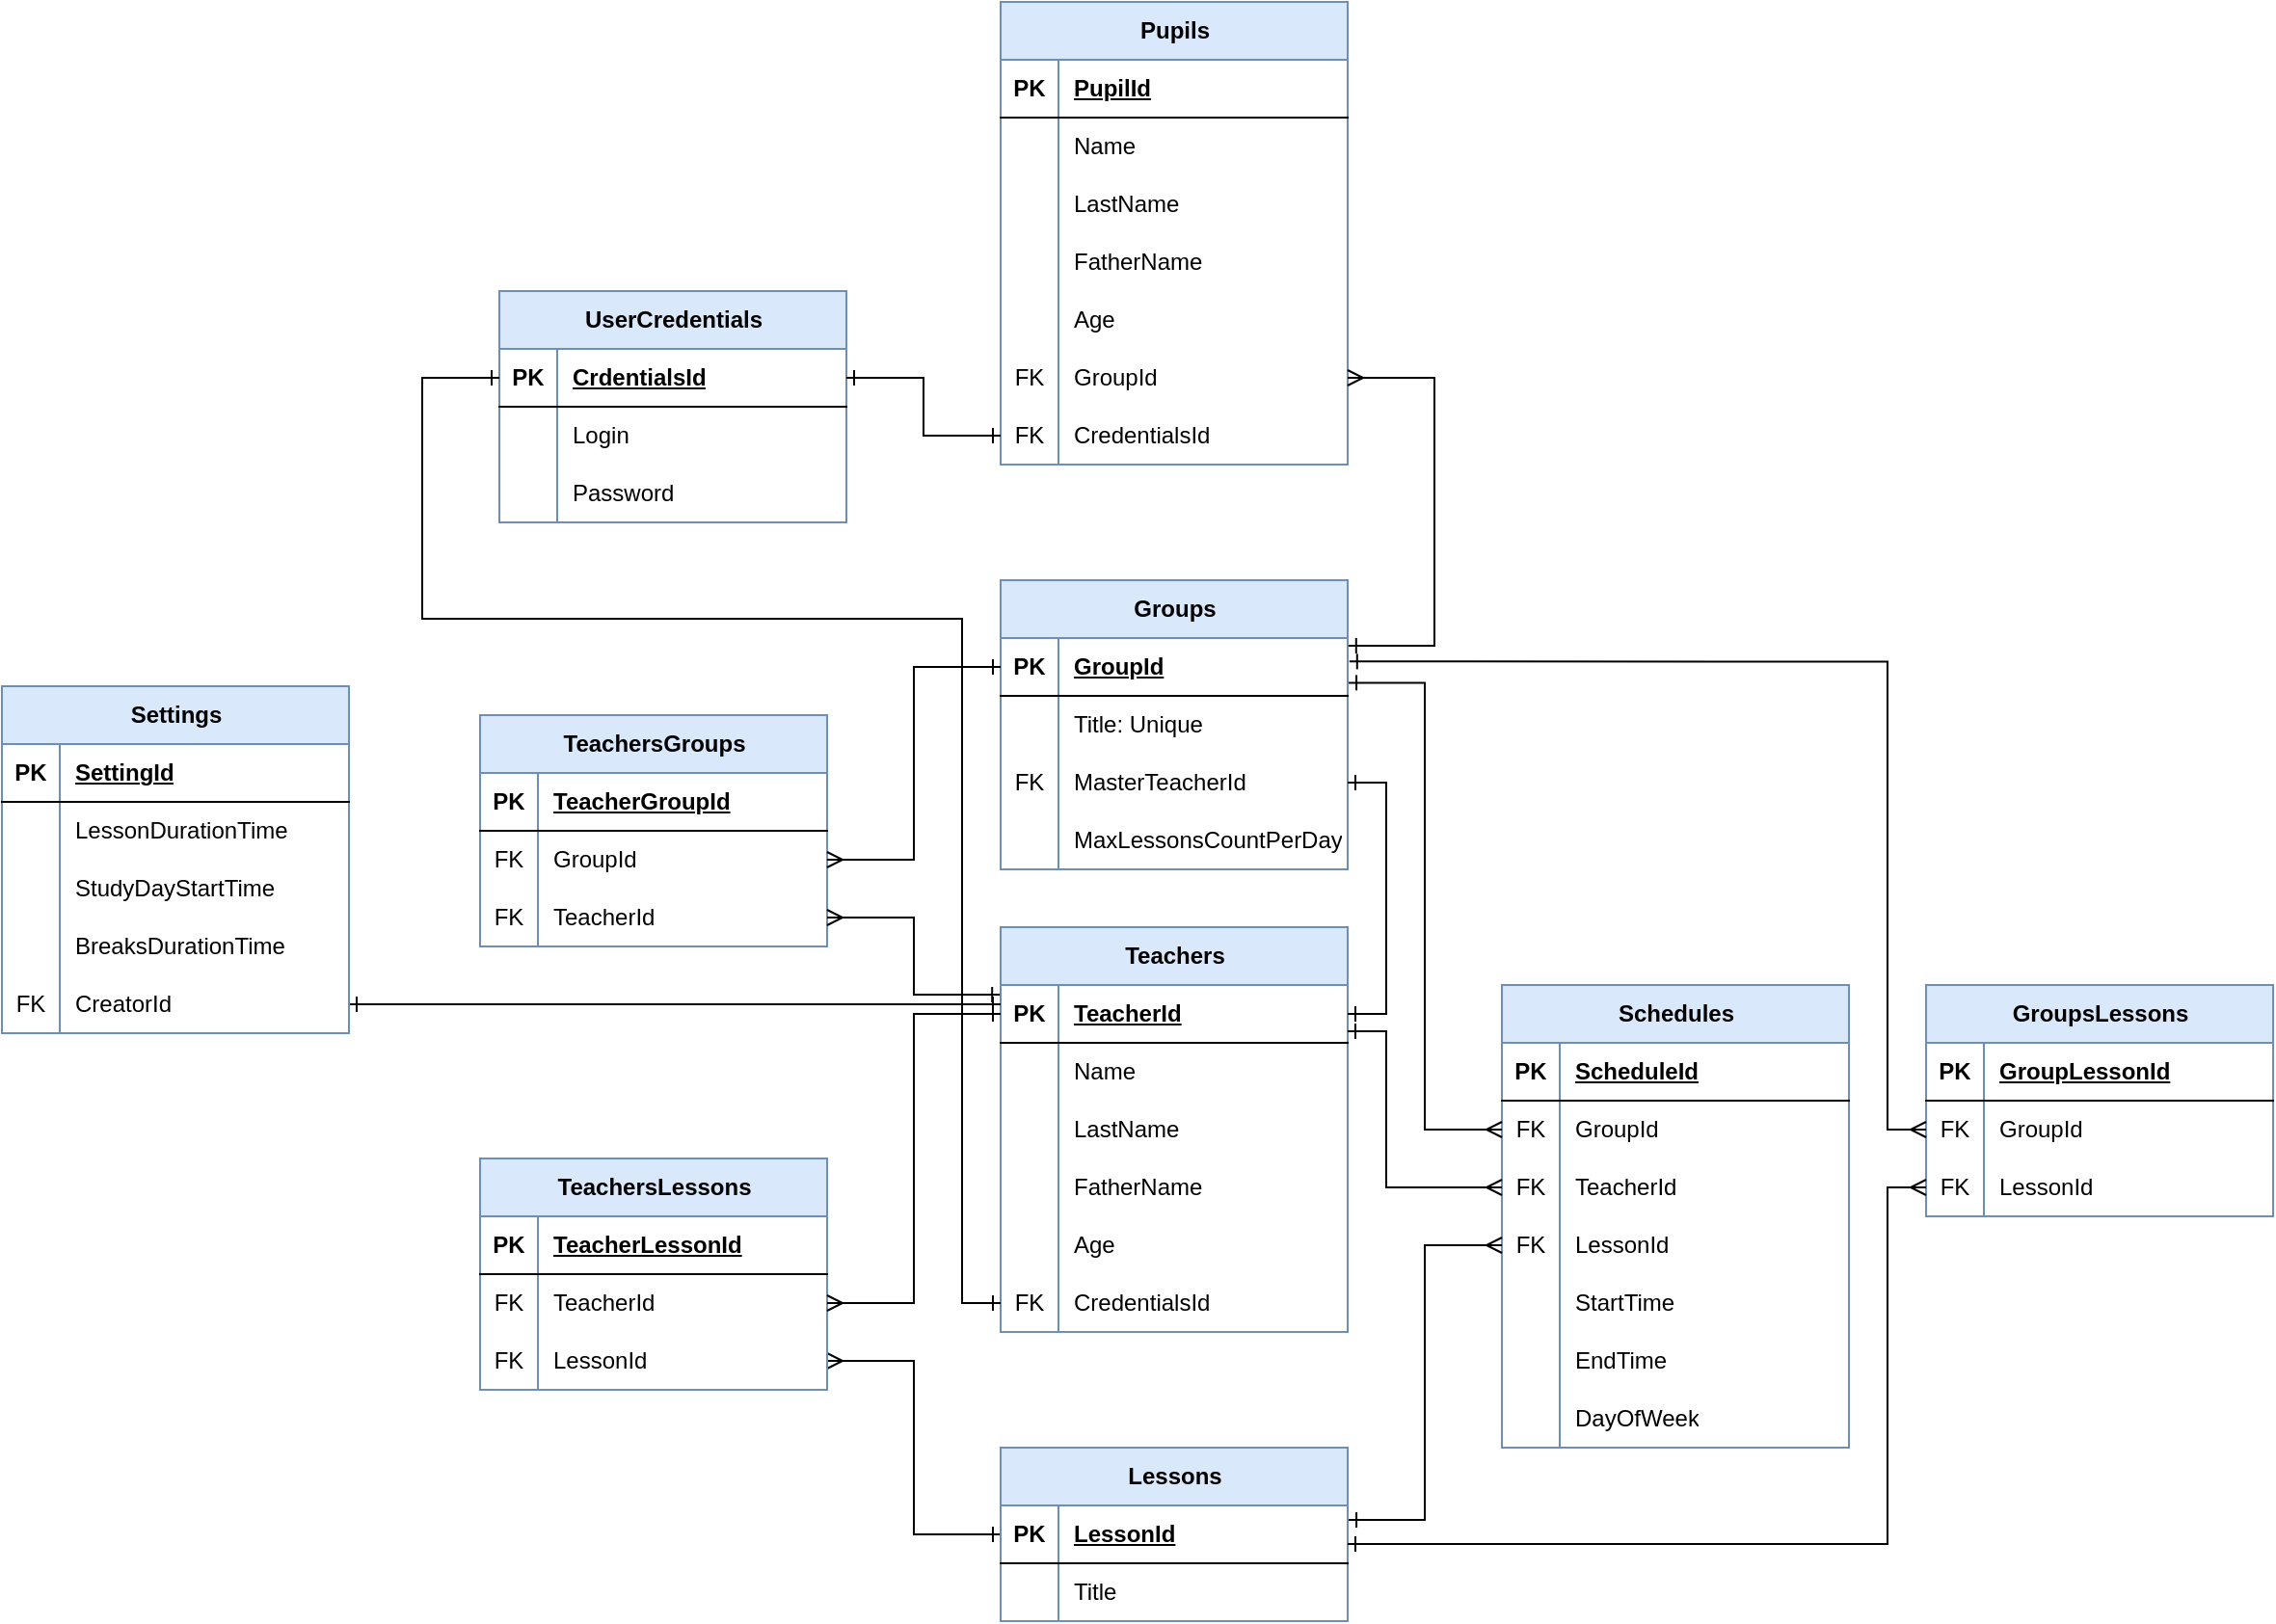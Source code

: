 <mxfile version="21.0.10" type="device"><diagram name="Страница 1" id="xp99lNxwQrqOJjEbSur0"><mxGraphModel dx="1877" dy="1788" grid="1" gridSize="10" guides="1" tooltips="1" connect="1" arrows="1" fold="1" page="1" pageScale="1" pageWidth="827" pageHeight="1169" math="0" shadow="0"><root><mxCell id="0"/><mxCell id="1" parent="0"/><mxCell id="cd_PRRbHBFVUZ8zw7lKQ-2" value="Pupils" style="shape=table;startSize=30;container=1;collapsible=1;childLayout=tableLayout;fixedRows=1;rowLines=0;fontStyle=1;align=center;resizeLast=1;html=1;fillColor=#dae8fc;strokeColor=#6c8ebf;" parent="1" vertex="1"><mxGeometry x="110" y="-340" width="180" height="240" as="geometry"/></mxCell><mxCell id="cd_PRRbHBFVUZ8zw7lKQ-3" value="" style="shape=tableRow;horizontal=0;startSize=0;swimlaneHead=0;swimlaneBody=0;fillColor=none;collapsible=0;dropTarget=0;points=[[0,0.5],[1,0.5]];portConstraint=eastwest;top=0;left=0;right=0;bottom=1;" parent="cd_PRRbHBFVUZ8zw7lKQ-2" vertex="1"><mxGeometry y="30" width="180" height="30" as="geometry"/></mxCell><mxCell id="cd_PRRbHBFVUZ8zw7lKQ-4" value="PK" style="shape=partialRectangle;connectable=0;fillColor=none;top=0;left=0;bottom=0;right=0;fontStyle=1;overflow=hidden;whiteSpace=wrap;html=1;" parent="cd_PRRbHBFVUZ8zw7lKQ-3" vertex="1"><mxGeometry width="30" height="30" as="geometry"><mxRectangle width="30" height="30" as="alternateBounds"/></mxGeometry></mxCell><mxCell id="cd_PRRbHBFVUZ8zw7lKQ-5" value="PupilId" style="shape=partialRectangle;connectable=0;fillColor=none;top=0;left=0;bottom=0;right=0;align=left;spacingLeft=6;fontStyle=5;overflow=hidden;whiteSpace=wrap;html=1;" parent="cd_PRRbHBFVUZ8zw7lKQ-3" vertex="1"><mxGeometry x="30" width="150" height="30" as="geometry"><mxRectangle width="150" height="30" as="alternateBounds"/></mxGeometry></mxCell><mxCell id="cd_PRRbHBFVUZ8zw7lKQ-6" value="" style="shape=tableRow;horizontal=0;startSize=0;swimlaneHead=0;swimlaneBody=0;fillColor=none;collapsible=0;dropTarget=0;points=[[0,0.5],[1,0.5]];portConstraint=eastwest;top=0;left=0;right=0;bottom=0;" parent="cd_PRRbHBFVUZ8zw7lKQ-2" vertex="1"><mxGeometry y="60" width="180" height="30" as="geometry"/></mxCell><mxCell id="cd_PRRbHBFVUZ8zw7lKQ-7" value="" style="shape=partialRectangle;connectable=0;fillColor=none;top=0;left=0;bottom=0;right=0;editable=1;overflow=hidden;whiteSpace=wrap;html=1;" parent="cd_PRRbHBFVUZ8zw7lKQ-6" vertex="1"><mxGeometry width="30" height="30" as="geometry"><mxRectangle width="30" height="30" as="alternateBounds"/></mxGeometry></mxCell><mxCell id="cd_PRRbHBFVUZ8zw7lKQ-8" value="Name" style="shape=partialRectangle;connectable=0;fillColor=none;top=0;left=0;bottom=0;right=0;align=left;spacingLeft=6;overflow=hidden;whiteSpace=wrap;html=1;" parent="cd_PRRbHBFVUZ8zw7lKQ-6" vertex="1"><mxGeometry x="30" width="150" height="30" as="geometry"><mxRectangle width="150" height="30" as="alternateBounds"/></mxGeometry></mxCell><mxCell id="cd_PRRbHBFVUZ8zw7lKQ-9" value="" style="shape=tableRow;horizontal=0;startSize=0;swimlaneHead=0;swimlaneBody=0;fillColor=none;collapsible=0;dropTarget=0;points=[[0,0.5],[1,0.5]];portConstraint=eastwest;top=0;left=0;right=0;bottom=0;" parent="cd_PRRbHBFVUZ8zw7lKQ-2" vertex="1"><mxGeometry y="90" width="180" height="30" as="geometry"/></mxCell><mxCell id="cd_PRRbHBFVUZ8zw7lKQ-10" value="" style="shape=partialRectangle;connectable=0;fillColor=none;top=0;left=0;bottom=0;right=0;editable=1;overflow=hidden;whiteSpace=wrap;html=1;" parent="cd_PRRbHBFVUZ8zw7lKQ-9" vertex="1"><mxGeometry width="30" height="30" as="geometry"><mxRectangle width="30" height="30" as="alternateBounds"/></mxGeometry></mxCell><mxCell id="cd_PRRbHBFVUZ8zw7lKQ-11" value="LastName" style="shape=partialRectangle;connectable=0;fillColor=none;top=0;left=0;bottom=0;right=0;align=left;spacingLeft=6;overflow=hidden;whiteSpace=wrap;html=1;" parent="cd_PRRbHBFVUZ8zw7lKQ-9" vertex="1"><mxGeometry x="30" width="150" height="30" as="geometry"><mxRectangle width="150" height="30" as="alternateBounds"/></mxGeometry></mxCell><mxCell id="cd_PRRbHBFVUZ8zw7lKQ-214" value="" style="shape=tableRow;horizontal=0;startSize=0;swimlaneHead=0;swimlaneBody=0;fillColor=none;collapsible=0;dropTarget=0;points=[[0,0.5],[1,0.5]];portConstraint=eastwest;top=0;left=0;right=0;bottom=0;" parent="cd_PRRbHBFVUZ8zw7lKQ-2" vertex="1"><mxGeometry y="120" width="180" height="30" as="geometry"/></mxCell><mxCell id="cd_PRRbHBFVUZ8zw7lKQ-215" value="" style="shape=partialRectangle;connectable=0;fillColor=none;top=0;left=0;bottom=0;right=0;editable=1;overflow=hidden;whiteSpace=wrap;html=1;" parent="cd_PRRbHBFVUZ8zw7lKQ-214" vertex="1"><mxGeometry width="30" height="30" as="geometry"><mxRectangle width="30" height="30" as="alternateBounds"/></mxGeometry></mxCell><mxCell id="cd_PRRbHBFVUZ8zw7lKQ-216" value="FatherName" style="shape=partialRectangle;connectable=0;fillColor=none;top=0;left=0;bottom=0;right=0;align=left;spacingLeft=6;overflow=hidden;whiteSpace=wrap;html=1;" parent="cd_PRRbHBFVUZ8zw7lKQ-214" vertex="1"><mxGeometry x="30" width="150" height="30" as="geometry"><mxRectangle width="150" height="30" as="alternateBounds"/></mxGeometry></mxCell><mxCell id="cd_PRRbHBFVUZ8zw7lKQ-12" value="" style="shape=tableRow;horizontal=0;startSize=0;swimlaneHead=0;swimlaneBody=0;fillColor=none;collapsible=0;dropTarget=0;points=[[0,0.5],[1,0.5]];portConstraint=eastwest;top=0;left=0;right=0;bottom=0;" parent="cd_PRRbHBFVUZ8zw7lKQ-2" vertex="1"><mxGeometry y="150" width="180" height="30" as="geometry"/></mxCell><mxCell id="cd_PRRbHBFVUZ8zw7lKQ-13" value="" style="shape=partialRectangle;connectable=0;fillColor=none;top=0;left=0;bottom=0;right=0;editable=1;overflow=hidden;whiteSpace=wrap;html=1;" parent="cd_PRRbHBFVUZ8zw7lKQ-12" vertex="1"><mxGeometry width="30" height="30" as="geometry"><mxRectangle width="30" height="30" as="alternateBounds"/></mxGeometry></mxCell><mxCell id="cd_PRRbHBFVUZ8zw7lKQ-14" value="Age" style="shape=partialRectangle;connectable=0;fillColor=none;top=0;left=0;bottom=0;right=0;align=left;spacingLeft=6;overflow=hidden;whiteSpace=wrap;html=1;" parent="cd_PRRbHBFVUZ8zw7lKQ-12" vertex="1"><mxGeometry x="30" width="150" height="30" as="geometry"><mxRectangle width="150" height="30" as="alternateBounds"/></mxGeometry></mxCell><mxCell id="cd_PRRbHBFVUZ8zw7lKQ-15" value="" style="shape=tableRow;horizontal=0;startSize=0;swimlaneHead=0;swimlaneBody=0;fillColor=none;collapsible=0;dropTarget=0;points=[[0,0.5],[1,0.5]];portConstraint=eastwest;top=0;left=0;right=0;bottom=0;" parent="cd_PRRbHBFVUZ8zw7lKQ-2" vertex="1"><mxGeometry y="180" width="180" height="30" as="geometry"/></mxCell><mxCell id="cd_PRRbHBFVUZ8zw7lKQ-16" value="FK" style="shape=partialRectangle;connectable=0;fillColor=none;top=0;left=0;bottom=0;right=0;editable=1;overflow=hidden;whiteSpace=wrap;html=1;" parent="cd_PRRbHBFVUZ8zw7lKQ-15" vertex="1"><mxGeometry width="30" height="30" as="geometry"><mxRectangle width="30" height="30" as="alternateBounds"/></mxGeometry></mxCell><mxCell id="cd_PRRbHBFVUZ8zw7lKQ-17" value="GroupId" style="shape=partialRectangle;connectable=0;fillColor=none;top=0;left=0;bottom=0;right=0;align=left;spacingLeft=6;overflow=hidden;whiteSpace=wrap;html=1;" parent="cd_PRRbHBFVUZ8zw7lKQ-15" vertex="1"><mxGeometry x="30" width="150" height="30" as="geometry"><mxRectangle width="150" height="30" as="alternateBounds"/></mxGeometry></mxCell><mxCell id="cd_PRRbHBFVUZ8zw7lKQ-21" value="" style="shape=tableRow;horizontal=0;startSize=0;swimlaneHead=0;swimlaneBody=0;fillColor=none;collapsible=0;dropTarget=0;points=[[0,0.5],[1,0.5]];portConstraint=eastwest;top=0;left=0;right=0;bottom=0;" parent="cd_PRRbHBFVUZ8zw7lKQ-2" vertex="1"><mxGeometry y="210" width="180" height="30" as="geometry"/></mxCell><mxCell id="cd_PRRbHBFVUZ8zw7lKQ-22" value="FK" style="shape=partialRectangle;connectable=0;fillColor=none;top=0;left=0;bottom=0;right=0;editable=1;overflow=hidden;whiteSpace=wrap;html=1;" parent="cd_PRRbHBFVUZ8zw7lKQ-21" vertex="1"><mxGeometry width="30" height="30" as="geometry"><mxRectangle width="30" height="30" as="alternateBounds"/></mxGeometry></mxCell><mxCell id="cd_PRRbHBFVUZ8zw7lKQ-23" value="CredentialsId" style="shape=partialRectangle;connectable=0;fillColor=none;top=0;left=0;bottom=0;right=0;align=left;spacingLeft=6;overflow=hidden;whiteSpace=wrap;html=1;" parent="cd_PRRbHBFVUZ8zw7lKQ-21" vertex="1"><mxGeometry x="30" width="150" height="30" as="geometry"><mxRectangle width="150" height="30" as="alternateBounds"/></mxGeometry></mxCell><mxCell id="cd_PRRbHBFVUZ8zw7lKQ-27" value="Teachers" style="shape=table;startSize=30;container=1;collapsible=1;childLayout=tableLayout;fixedRows=1;rowLines=0;fontStyle=1;align=center;resizeLast=1;html=1;fillColor=#dae8fc;strokeColor=#6c8ebf;" parent="1" vertex="1"><mxGeometry x="110" y="140" width="180" height="210" as="geometry"/></mxCell><mxCell id="cd_PRRbHBFVUZ8zw7lKQ-28" value="" style="shape=tableRow;horizontal=0;startSize=0;swimlaneHead=0;swimlaneBody=0;fillColor=none;collapsible=0;dropTarget=0;points=[[0,0.5],[1,0.5]];portConstraint=eastwest;top=0;left=0;right=0;bottom=1;" parent="cd_PRRbHBFVUZ8zw7lKQ-27" vertex="1"><mxGeometry y="30" width="180" height="30" as="geometry"/></mxCell><mxCell id="cd_PRRbHBFVUZ8zw7lKQ-29" value="PK" style="shape=partialRectangle;connectable=0;fillColor=none;top=0;left=0;bottom=0;right=0;fontStyle=1;overflow=hidden;whiteSpace=wrap;html=1;" parent="cd_PRRbHBFVUZ8zw7lKQ-28" vertex="1"><mxGeometry width="30" height="30" as="geometry"><mxRectangle width="30" height="30" as="alternateBounds"/></mxGeometry></mxCell><mxCell id="cd_PRRbHBFVUZ8zw7lKQ-30" value="TeacherId" style="shape=partialRectangle;connectable=0;fillColor=none;top=0;left=0;bottom=0;right=0;align=left;spacingLeft=6;fontStyle=5;overflow=hidden;whiteSpace=wrap;html=1;" parent="cd_PRRbHBFVUZ8zw7lKQ-28" vertex="1"><mxGeometry x="30" width="150" height="30" as="geometry"><mxRectangle width="150" height="30" as="alternateBounds"/></mxGeometry></mxCell><mxCell id="cd_PRRbHBFVUZ8zw7lKQ-31" value="" style="shape=tableRow;horizontal=0;startSize=0;swimlaneHead=0;swimlaneBody=0;fillColor=none;collapsible=0;dropTarget=0;points=[[0,0.5],[1,0.5]];portConstraint=eastwest;top=0;left=0;right=0;bottom=0;" parent="cd_PRRbHBFVUZ8zw7lKQ-27" vertex="1"><mxGeometry y="60" width="180" height="30" as="geometry"/></mxCell><mxCell id="cd_PRRbHBFVUZ8zw7lKQ-32" value="" style="shape=partialRectangle;connectable=0;fillColor=none;top=0;left=0;bottom=0;right=0;editable=1;overflow=hidden;whiteSpace=wrap;html=1;" parent="cd_PRRbHBFVUZ8zw7lKQ-31" vertex="1"><mxGeometry width="30" height="30" as="geometry"><mxRectangle width="30" height="30" as="alternateBounds"/></mxGeometry></mxCell><mxCell id="cd_PRRbHBFVUZ8zw7lKQ-33" value="Name" style="shape=partialRectangle;connectable=0;fillColor=none;top=0;left=0;bottom=0;right=0;align=left;spacingLeft=6;overflow=hidden;whiteSpace=wrap;html=1;" parent="cd_PRRbHBFVUZ8zw7lKQ-31" vertex="1"><mxGeometry x="30" width="150" height="30" as="geometry"><mxRectangle width="150" height="30" as="alternateBounds"/></mxGeometry></mxCell><mxCell id="cd_PRRbHBFVUZ8zw7lKQ-34" value="" style="shape=tableRow;horizontal=0;startSize=0;swimlaneHead=0;swimlaneBody=0;fillColor=none;collapsible=0;dropTarget=0;points=[[0,0.5],[1,0.5]];portConstraint=eastwest;top=0;left=0;right=0;bottom=0;" parent="cd_PRRbHBFVUZ8zw7lKQ-27" vertex="1"><mxGeometry y="90" width="180" height="30" as="geometry"/></mxCell><mxCell id="cd_PRRbHBFVUZ8zw7lKQ-35" value="" style="shape=partialRectangle;connectable=0;fillColor=none;top=0;left=0;bottom=0;right=0;editable=1;overflow=hidden;whiteSpace=wrap;html=1;" parent="cd_PRRbHBFVUZ8zw7lKQ-34" vertex="1"><mxGeometry width="30" height="30" as="geometry"><mxRectangle width="30" height="30" as="alternateBounds"/></mxGeometry></mxCell><mxCell id="cd_PRRbHBFVUZ8zw7lKQ-36" value="LastName" style="shape=partialRectangle;connectable=0;fillColor=none;top=0;left=0;bottom=0;right=0;align=left;spacingLeft=6;overflow=hidden;whiteSpace=wrap;html=1;" parent="cd_PRRbHBFVUZ8zw7lKQ-34" vertex="1"><mxGeometry x="30" width="150" height="30" as="geometry"><mxRectangle width="150" height="30" as="alternateBounds"/></mxGeometry></mxCell><mxCell id="cd_PRRbHBFVUZ8zw7lKQ-52" value="" style="shape=tableRow;horizontal=0;startSize=0;swimlaneHead=0;swimlaneBody=0;fillColor=none;collapsible=0;dropTarget=0;points=[[0,0.5],[1,0.5]];portConstraint=eastwest;top=0;left=0;right=0;bottom=0;" parent="cd_PRRbHBFVUZ8zw7lKQ-27" vertex="1"><mxGeometry y="120" width="180" height="30" as="geometry"/></mxCell><mxCell id="cd_PRRbHBFVUZ8zw7lKQ-53" value="" style="shape=partialRectangle;connectable=0;fillColor=none;top=0;left=0;bottom=0;right=0;editable=1;overflow=hidden;whiteSpace=wrap;html=1;" parent="cd_PRRbHBFVUZ8zw7lKQ-52" vertex="1"><mxGeometry width="30" height="30" as="geometry"><mxRectangle width="30" height="30" as="alternateBounds"/></mxGeometry></mxCell><mxCell id="cd_PRRbHBFVUZ8zw7lKQ-54" value="FatherName" style="shape=partialRectangle;connectable=0;fillColor=none;top=0;left=0;bottom=0;right=0;align=left;spacingLeft=6;overflow=hidden;whiteSpace=wrap;html=1;" parent="cd_PRRbHBFVUZ8zw7lKQ-52" vertex="1"><mxGeometry x="30" width="150" height="30" as="geometry"><mxRectangle width="150" height="30" as="alternateBounds"/></mxGeometry></mxCell><mxCell id="cd_PRRbHBFVUZ8zw7lKQ-37" value="" style="shape=tableRow;horizontal=0;startSize=0;swimlaneHead=0;swimlaneBody=0;fillColor=none;collapsible=0;dropTarget=0;points=[[0,0.5],[1,0.5]];portConstraint=eastwest;top=0;left=0;right=0;bottom=0;" parent="cd_PRRbHBFVUZ8zw7lKQ-27" vertex="1"><mxGeometry y="150" width="180" height="30" as="geometry"/></mxCell><mxCell id="cd_PRRbHBFVUZ8zw7lKQ-38" value="" style="shape=partialRectangle;connectable=0;fillColor=none;top=0;left=0;bottom=0;right=0;editable=1;overflow=hidden;whiteSpace=wrap;html=1;" parent="cd_PRRbHBFVUZ8zw7lKQ-37" vertex="1"><mxGeometry width="30" height="30" as="geometry"><mxRectangle width="30" height="30" as="alternateBounds"/></mxGeometry></mxCell><mxCell id="cd_PRRbHBFVUZ8zw7lKQ-39" value="Age" style="shape=partialRectangle;connectable=0;fillColor=none;top=0;left=0;bottom=0;right=0;align=left;spacingLeft=6;overflow=hidden;whiteSpace=wrap;html=1;" parent="cd_PRRbHBFVUZ8zw7lKQ-37" vertex="1"><mxGeometry x="30" width="150" height="30" as="geometry"><mxRectangle width="150" height="30" as="alternateBounds"/></mxGeometry></mxCell><mxCell id="cd_PRRbHBFVUZ8zw7lKQ-46" value="" style="shape=tableRow;horizontal=0;startSize=0;swimlaneHead=0;swimlaneBody=0;fillColor=none;collapsible=0;dropTarget=0;points=[[0,0.5],[1,0.5]];portConstraint=eastwest;top=0;left=0;right=0;bottom=0;" parent="cd_PRRbHBFVUZ8zw7lKQ-27" vertex="1"><mxGeometry y="180" width="180" height="30" as="geometry"/></mxCell><mxCell id="cd_PRRbHBFVUZ8zw7lKQ-47" value="FK" style="shape=partialRectangle;connectable=0;fillColor=none;top=0;left=0;bottom=0;right=0;editable=1;overflow=hidden;whiteSpace=wrap;html=1;" parent="cd_PRRbHBFVUZ8zw7lKQ-46" vertex="1"><mxGeometry width="30" height="30" as="geometry"><mxRectangle width="30" height="30" as="alternateBounds"/></mxGeometry></mxCell><mxCell id="cd_PRRbHBFVUZ8zw7lKQ-48" value="CredentialsId" style="shape=partialRectangle;connectable=0;fillColor=none;top=0;left=0;bottom=0;right=0;align=left;spacingLeft=6;overflow=hidden;whiteSpace=wrap;html=1;" parent="cd_PRRbHBFVUZ8zw7lKQ-46" vertex="1"><mxGeometry x="30" width="150" height="30" as="geometry"><mxRectangle width="150" height="30" as="alternateBounds"/></mxGeometry></mxCell><mxCell id="cd_PRRbHBFVUZ8zw7lKQ-55" value="Groups" style="shape=table;startSize=30;container=1;collapsible=1;childLayout=tableLayout;fixedRows=1;rowLines=0;fontStyle=1;align=center;resizeLast=1;html=1;fillColor=#dae8fc;strokeColor=#6c8ebf;" parent="1" vertex="1"><mxGeometry x="110" y="-40" width="180" height="150" as="geometry"/></mxCell><mxCell id="cd_PRRbHBFVUZ8zw7lKQ-56" value="" style="shape=tableRow;horizontal=0;startSize=0;swimlaneHead=0;swimlaneBody=0;fillColor=none;collapsible=0;dropTarget=0;points=[[0,0.5],[1,0.5]];portConstraint=eastwest;top=0;left=0;right=0;bottom=1;" parent="cd_PRRbHBFVUZ8zw7lKQ-55" vertex="1"><mxGeometry y="30" width="180" height="30" as="geometry"/></mxCell><mxCell id="cd_PRRbHBFVUZ8zw7lKQ-57" value="PK" style="shape=partialRectangle;connectable=0;fillColor=none;top=0;left=0;bottom=0;right=0;fontStyle=1;overflow=hidden;whiteSpace=wrap;html=1;" parent="cd_PRRbHBFVUZ8zw7lKQ-56" vertex="1"><mxGeometry width="30" height="30" as="geometry"><mxRectangle width="30" height="30" as="alternateBounds"/></mxGeometry></mxCell><mxCell id="cd_PRRbHBFVUZ8zw7lKQ-58" value="GroupId" style="shape=partialRectangle;connectable=0;fillColor=none;top=0;left=0;bottom=0;right=0;align=left;spacingLeft=6;fontStyle=5;overflow=hidden;whiteSpace=wrap;html=1;" parent="cd_PRRbHBFVUZ8zw7lKQ-56" vertex="1"><mxGeometry x="30" width="150" height="30" as="geometry"><mxRectangle width="150" height="30" as="alternateBounds"/></mxGeometry></mxCell><mxCell id="cd_PRRbHBFVUZ8zw7lKQ-59" value="" style="shape=tableRow;horizontal=0;startSize=0;swimlaneHead=0;swimlaneBody=0;fillColor=none;collapsible=0;dropTarget=0;points=[[0,0.5],[1,0.5]];portConstraint=eastwest;top=0;left=0;right=0;bottom=0;" parent="cd_PRRbHBFVUZ8zw7lKQ-55" vertex="1"><mxGeometry y="60" width="180" height="30" as="geometry"/></mxCell><mxCell id="cd_PRRbHBFVUZ8zw7lKQ-60" value="" style="shape=partialRectangle;connectable=0;fillColor=none;top=0;left=0;bottom=0;right=0;editable=1;overflow=hidden;whiteSpace=wrap;html=1;" parent="cd_PRRbHBFVUZ8zw7lKQ-59" vertex="1"><mxGeometry width="30" height="30" as="geometry"><mxRectangle width="30" height="30" as="alternateBounds"/></mxGeometry></mxCell><mxCell id="cd_PRRbHBFVUZ8zw7lKQ-61" value="Title: Unique" style="shape=partialRectangle;connectable=0;fillColor=none;top=0;left=0;bottom=0;right=0;align=left;spacingLeft=6;overflow=hidden;whiteSpace=wrap;html=1;" parent="cd_PRRbHBFVUZ8zw7lKQ-59" vertex="1"><mxGeometry x="30" width="150" height="30" as="geometry"><mxRectangle width="150" height="30" as="alternateBounds"/></mxGeometry></mxCell><mxCell id="cd_PRRbHBFVUZ8zw7lKQ-71" value="" style="shape=tableRow;horizontal=0;startSize=0;swimlaneHead=0;swimlaneBody=0;fillColor=none;collapsible=0;dropTarget=0;points=[[0,0.5],[1,0.5]];portConstraint=eastwest;top=0;left=0;right=0;bottom=0;" parent="cd_PRRbHBFVUZ8zw7lKQ-55" vertex="1"><mxGeometry y="90" width="180" height="30" as="geometry"/></mxCell><mxCell id="cd_PRRbHBFVUZ8zw7lKQ-72" value="FK" style="shape=partialRectangle;connectable=0;fillColor=none;top=0;left=0;bottom=0;right=0;editable=1;overflow=hidden;whiteSpace=wrap;html=1;" parent="cd_PRRbHBFVUZ8zw7lKQ-71" vertex="1"><mxGeometry width="30" height="30" as="geometry"><mxRectangle width="30" height="30" as="alternateBounds"/></mxGeometry></mxCell><mxCell id="cd_PRRbHBFVUZ8zw7lKQ-73" value="MasterTeacherId" style="shape=partialRectangle;connectable=0;fillColor=none;top=0;left=0;bottom=0;right=0;align=left;spacingLeft=6;overflow=hidden;whiteSpace=wrap;html=1;" parent="cd_PRRbHBFVUZ8zw7lKQ-71" vertex="1"><mxGeometry x="30" width="150" height="30" as="geometry"><mxRectangle width="150" height="30" as="alternateBounds"/></mxGeometry></mxCell><mxCell id="cd_PRRbHBFVUZ8zw7lKQ-211" value="" style="shape=tableRow;horizontal=0;startSize=0;swimlaneHead=0;swimlaneBody=0;fillColor=none;collapsible=0;dropTarget=0;points=[[0,0.5],[1,0.5]];portConstraint=eastwest;top=0;left=0;right=0;bottom=0;" parent="cd_PRRbHBFVUZ8zw7lKQ-55" vertex="1"><mxGeometry y="120" width="180" height="30" as="geometry"/></mxCell><mxCell id="cd_PRRbHBFVUZ8zw7lKQ-212" value="" style="shape=partialRectangle;connectable=0;fillColor=none;top=0;left=0;bottom=0;right=0;editable=1;overflow=hidden;whiteSpace=wrap;html=1;" parent="cd_PRRbHBFVUZ8zw7lKQ-211" vertex="1"><mxGeometry width="30" height="30" as="geometry"><mxRectangle width="30" height="30" as="alternateBounds"/></mxGeometry></mxCell><mxCell id="cd_PRRbHBFVUZ8zw7lKQ-213" value="MaxLessonsCountPerDay" style="shape=partialRectangle;connectable=0;fillColor=none;top=0;left=0;bottom=0;right=0;align=left;spacingLeft=6;overflow=hidden;whiteSpace=wrap;html=1;" parent="cd_PRRbHBFVUZ8zw7lKQ-211" vertex="1"><mxGeometry x="30" width="150" height="30" as="geometry"><mxRectangle width="150" height="30" as="alternateBounds"/></mxGeometry></mxCell><mxCell id="cd_PRRbHBFVUZ8zw7lKQ-99" style="edgeStyle=orthogonalEdgeStyle;rounded=0;orthogonalLoop=1;jettySize=auto;html=1;entryX=1;entryY=0.5;entryDx=0;entryDy=0;exitX=0;exitY=0.5;exitDx=0;exitDy=0;endArrow=ERmany;endFill=0;startArrow=ERone;startFill=0;" parent="1" source="cd_PRRbHBFVUZ8zw7lKQ-79" target="cd_PRRbHBFVUZ8zw7lKQ-95" edge="1"><mxGeometry relative="1" as="geometry"/></mxCell><mxCell id="cd_PRRbHBFVUZ8zw7lKQ-78" value="Lessons" style="shape=table;startSize=30;container=1;collapsible=1;childLayout=tableLayout;fixedRows=1;rowLines=0;fontStyle=1;align=center;resizeLast=1;html=1;fillColor=#dae8fc;strokeColor=#6c8ebf;" parent="1" vertex="1"><mxGeometry x="110" y="410" width="180" height="90" as="geometry"/></mxCell><mxCell id="cd_PRRbHBFVUZ8zw7lKQ-79" value="" style="shape=tableRow;horizontal=0;startSize=0;swimlaneHead=0;swimlaneBody=0;fillColor=none;collapsible=0;dropTarget=0;points=[[0,0.5],[1,0.5]];portConstraint=eastwest;top=0;left=0;right=0;bottom=1;" parent="cd_PRRbHBFVUZ8zw7lKQ-78" vertex="1"><mxGeometry y="30" width="180" height="30" as="geometry"/></mxCell><mxCell id="cd_PRRbHBFVUZ8zw7lKQ-80" value="PK" style="shape=partialRectangle;connectable=0;fillColor=none;top=0;left=0;bottom=0;right=0;fontStyle=1;overflow=hidden;whiteSpace=wrap;html=1;" parent="cd_PRRbHBFVUZ8zw7lKQ-79" vertex="1"><mxGeometry width="30" height="30" as="geometry"><mxRectangle width="30" height="30" as="alternateBounds"/></mxGeometry></mxCell><mxCell id="cd_PRRbHBFVUZ8zw7lKQ-81" value="LessonId" style="shape=partialRectangle;connectable=0;fillColor=none;top=0;left=0;bottom=0;right=0;align=left;spacingLeft=6;fontStyle=5;overflow=hidden;whiteSpace=wrap;html=1;" parent="cd_PRRbHBFVUZ8zw7lKQ-79" vertex="1"><mxGeometry x="30" width="150" height="30" as="geometry"><mxRectangle width="150" height="30" as="alternateBounds"/></mxGeometry></mxCell><mxCell id="cd_PRRbHBFVUZ8zw7lKQ-82" value="" style="shape=tableRow;horizontal=0;startSize=0;swimlaneHead=0;swimlaneBody=0;fillColor=none;collapsible=0;dropTarget=0;points=[[0,0.5],[1,0.5]];portConstraint=eastwest;top=0;left=0;right=0;bottom=0;" parent="cd_PRRbHBFVUZ8zw7lKQ-78" vertex="1"><mxGeometry y="60" width="180" height="30" as="geometry"/></mxCell><mxCell id="cd_PRRbHBFVUZ8zw7lKQ-83" value="" style="shape=partialRectangle;connectable=0;fillColor=none;top=0;left=0;bottom=0;right=0;editable=1;overflow=hidden;whiteSpace=wrap;html=1;" parent="cd_PRRbHBFVUZ8zw7lKQ-82" vertex="1"><mxGeometry width="30" height="30" as="geometry"><mxRectangle width="30" height="30" as="alternateBounds"/></mxGeometry></mxCell><mxCell id="cd_PRRbHBFVUZ8zw7lKQ-84" value="Title" style="shape=partialRectangle;connectable=0;fillColor=none;top=0;left=0;bottom=0;right=0;align=left;spacingLeft=6;overflow=hidden;whiteSpace=wrap;html=1;" parent="cd_PRRbHBFVUZ8zw7lKQ-82" vertex="1"><mxGeometry x="30" width="150" height="30" as="geometry"><mxRectangle width="150" height="30" as="alternateBounds"/></mxGeometry></mxCell><mxCell id="cd_PRRbHBFVUZ8zw7lKQ-88" value="TeachersLessons" style="shape=table;startSize=30;container=1;collapsible=1;childLayout=tableLayout;fixedRows=1;rowLines=0;fontStyle=1;align=center;resizeLast=1;html=1;fillColor=#dae8fc;strokeColor=#6c8ebf;" parent="1" vertex="1"><mxGeometry x="-160" y="260" width="180" height="120" as="geometry"/></mxCell><mxCell id="cd_PRRbHBFVUZ8zw7lKQ-89" value="" style="shape=tableRow;horizontal=0;startSize=0;swimlaneHead=0;swimlaneBody=0;fillColor=none;collapsible=0;dropTarget=0;points=[[0,0.5],[1,0.5]];portConstraint=eastwest;top=0;left=0;right=0;bottom=1;" parent="cd_PRRbHBFVUZ8zw7lKQ-88" vertex="1"><mxGeometry y="30" width="180" height="30" as="geometry"/></mxCell><mxCell id="cd_PRRbHBFVUZ8zw7lKQ-90" value="PK" style="shape=partialRectangle;connectable=0;fillColor=none;top=0;left=0;bottom=0;right=0;fontStyle=1;overflow=hidden;whiteSpace=wrap;html=1;" parent="cd_PRRbHBFVUZ8zw7lKQ-89" vertex="1"><mxGeometry width="30" height="30" as="geometry"><mxRectangle width="30" height="30" as="alternateBounds"/></mxGeometry></mxCell><mxCell id="cd_PRRbHBFVUZ8zw7lKQ-91" value="TeacherLessonId" style="shape=partialRectangle;connectable=0;fillColor=none;top=0;left=0;bottom=0;right=0;align=left;spacingLeft=6;fontStyle=5;overflow=hidden;whiteSpace=wrap;html=1;" parent="cd_PRRbHBFVUZ8zw7lKQ-89" vertex="1"><mxGeometry x="30" width="150" height="30" as="geometry"><mxRectangle width="150" height="30" as="alternateBounds"/></mxGeometry></mxCell><mxCell id="cd_PRRbHBFVUZ8zw7lKQ-92" value="" style="shape=tableRow;horizontal=0;startSize=0;swimlaneHead=0;swimlaneBody=0;fillColor=none;collapsible=0;dropTarget=0;points=[[0,0.5],[1,0.5]];portConstraint=eastwest;top=0;left=0;right=0;bottom=0;" parent="cd_PRRbHBFVUZ8zw7lKQ-88" vertex="1"><mxGeometry y="60" width="180" height="30" as="geometry"/></mxCell><mxCell id="cd_PRRbHBFVUZ8zw7lKQ-93" value="FK" style="shape=partialRectangle;connectable=0;fillColor=none;top=0;left=0;bottom=0;right=0;editable=1;overflow=hidden;whiteSpace=wrap;html=1;" parent="cd_PRRbHBFVUZ8zw7lKQ-92" vertex="1"><mxGeometry width="30" height="30" as="geometry"><mxRectangle width="30" height="30" as="alternateBounds"/></mxGeometry></mxCell><mxCell id="cd_PRRbHBFVUZ8zw7lKQ-94" value="TeacherId" style="shape=partialRectangle;connectable=0;fillColor=none;top=0;left=0;bottom=0;right=0;align=left;spacingLeft=6;overflow=hidden;whiteSpace=wrap;html=1;" parent="cd_PRRbHBFVUZ8zw7lKQ-92" vertex="1"><mxGeometry x="30" width="150" height="30" as="geometry"><mxRectangle width="150" height="30" as="alternateBounds"/></mxGeometry></mxCell><mxCell id="cd_PRRbHBFVUZ8zw7lKQ-95" value="" style="shape=tableRow;horizontal=0;startSize=0;swimlaneHead=0;swimlaneBody=0;fillColor=none;collapsible=0;dropTarget=0;points=[[0,0.5],[1,0.5]];portConstraint=eastwest;top=0;left=0;right=0;bottom=0;" parent="cd_PRRbHBFVUZ8zw7lKQ-88" vertex="1"><mxGeometry y="90" width="180" height="30" as="geometry"/></mxCell><mxCell id="cd_PRRbHBFVUZ8zw7lKQ-96" value="FK" style="shape=partialRectangle;connectable=0;fillColor=none;top=0;left=0;bottom=0;right=0;editable=1;overflow=hidden;whiteSpace=wrap;html=1;" parent="cd_PRRbHBFVUZ8zw7lKQ-95" vertex="1"><mxGeometry width="30" height="30" as="geometry"><mxRectangle width="30" height="30" as="alternateBounds"/></mxGeometry></mxCell><mxCell id="cd_PRRbHBFVUZ8zw7lKQ-97" value="LessonId" style="shape=partialRectangle;connectable=0;fillColor=none;top=0;left=0;bottom=0;right=0;align=left;spacingLeft=6;overflow=hidden;whiteSpace=wrap;html=1;" parent="cd_PRRbHBFVUZ8zw7lKQ-95" vertex="1"><mxGeometry x="30" width="150" height="30" as="geometry"><mxRectangle width="150" height="30" as="alternateBounds"/></mxGeometry></mxCell><mxCell id="cd_PRRbHBFVUZ8zw7lKQ-98" style="edgeStyle=orthogonalEdgeStyle;rounded=0;orthogonalLoop=1;jettySize=auto;html=1;entryX=1;entryY=0.5;entryDx=0;entryDy=0;endArrow=ERmany;endFill=0;startArrow=ERone;startFill=0;exitX=0;exitY=0.5;exitDx=0;exitDy=0;" parent="1" source="cd_PRRbHBFVUZ8zw7lKQ-28" target="cd_PRRbHBFVUZ8zw7lKQ-92" edge="1"><mxGeometry relative="1" as="geometry"><mxPoint x="100" y="200" as="sourcePoint"/></mxGeometry></mxCell><mxCell id="cd_PRRbHBFVUZ8zw7lKQ-100" style="edgeStyle=orthogonalEdgeStyle;rounded=0;orthogonalLoop=1;jettySize=auto;html=1;entryX=1;entryY=0.5;entryDx=0;entryDy=0;endArrow=ERone;endFill=0;startArrow=ERone;startFill=0;exitX=1;exitY=0.5;exitDx=0;exitDy=0;" parent="1" source="cd_PRRbHBFVUZ8zw7lKQ-71" target="cd_PRRbHBFVUZ8zw7lKQ-28" edge="1"><mxGeometry relative="1" as="geometry"><Array as="points"><mxPoint x="310" y="65"/><mxPoint x="310" y="185"/></Array></mxGeometry></mxCell><mxCell id="cd_PRRbHBFVUZ8zw7lKQ-108" style="edgeStyle=orthogonalEdgeStyle;rounded=0;orthogonalLoop=1;jettySize=auto;html=1;entryX=1.002;entryY=0.12;entryDx=0;entryDy=0;exitX=1;exitY=0.5;exitDx=0;exitDy=0;endArrow=ERone;endFill=0;startArrow=ERmany;startFill=0;entryPerimeter=0;" parent="1" source="cd_PRRbHBFVUZ8zw7lKQ-15" target="cd_PRRbHBFVUZ8zw7lKQ-56" edge="1"><mxGeometry relative="1" as="geometry"><Array as="points"><mxPoint x="335" y="-145"/><mxPoint x="335" y="-6"/><mxPoint x="290" y="-6"/></Array></mxGeometry></mxCell><mxCell id="cd_PRRbHBFVUZ8zw7lKQ-109" value="Schedules" style="shape=table;startSize=30;container=1;collapsible=1;childLayout=tableLayout;fixedRows=1;rowLines=0;fontStyle=1;align=center;resizeLast=1;html=1;fillColor=#dae8fc;strokeColor=#6c8ebf;" parent="1" vertex="1"><mxGeometry x="370" y="170" width="180" height="240" as="geometry"/></mxCell><mxCell id="cd_PRRbHBFVUZ8zw7lKQ-110" value="" style="shape=tableRow;horizontal=0;startSize=0;swimlaneHead=0;swimlaneBody=0;fillColor=none;collapsible=0;dropTarget=0;points=[[0,0.5],[1,0.5]];portConstraint=eastwest;top=0;left=0;right=0;bottom=1;" parent="cd_PRRbHBFVUZ8zw7lKQ-109" vertex="1"><mxGeometry y="30" width="180" height="30" as="geometry"/></mxCell><mxCell id="cd_PRRbHBFVUZ8zw7lKQ-111" value="PK" style="shape=partialRectangle;connectable=0;fillColor=none;top=0;left=0;bottom=0;right=0;fontStyle=1;overflow=hidden;whiteSpace=wrap;html=1;" parent="cd_PRRbHBFVUZ8zw7lKQ-110" vertex="1"><mxGeometry width="30" height="30" as="geometry"><mxRectangle width="30" height="30" as="alternateBounds"/></mxGeometry></mxCell><mxCell id="cd_PRRbHBFVUZ8zw7lKQ-112" value="ScheduleId" style="shape=partialRectangle;connectable=0;fillColor=none;top=0;left=0;bottom=0;right=0;align=left;spacingLeft=6;fontStyle=5;overflow=hidden;whiteSpace=wrap;html=1;" parent="cd_PRRbHBFVUZ8zw7lKQ-110" vertex="1"><mxGeometry x="30" width="150" height="30" as="geometry"><mxRectangle width="150" height="30" as="alternateBounds"/></mxGeometry></mxCell><mxCell id="cd_PRRbHBFVUZ8zw7lKQ-119" value="" style="shape=tableRow;horizontal=0;startSize=0;swimlaneHead=0;swimlaneBody=0;fillColor=none;collapsible=0;dropTarget=0;points=[[0,0.5],[1,0.5]];portConstraint=eastwest;top=0;left=0;right=0;bottom=0;" parent="cd_PRRbHBFVUZ8zw7lKQ-109" vertex="1"><mxGeometry y="60" width="180" height="30" as="geometry"/></mxCell><mxCell id="cd_PRRbHBFVUZ8zw7lKQ-120" value="FK" style="shape=partialRectangle;connectable=0;fillColor=none;top=0;left=0;bottom=0;right=0;editable=1;overflow=hidden;whiteSpace=wrap;html=1;" parent="cd_PRRbHBFVUZ8zw7lKQ-119" vertex="1"><mxGeometry width="30" height="30" as="geometry"><mxRectangle width="30" height="30" as="alternateBounds"/></mxGeometry></mxCell><mxCell id="cd_PRRbHBFVUZ8zw7lKQ-121" value="GroupId" style="shape=partialRectangle;connectable=0;fillColor=none;top=0;left=0;bottom=0;right=0;align=left;spacingLeft=6;overflow=hidden;whiteSpace=wrap;html=1;" parent="cd_PRRbHBFVUZ8zw7lKQ-119" vertex="1"><mxGeometry x="30" width="150" height="30" as="geometry"><mxRectangle width="150" height="30" as="alternateBounds"/></mxGeometry></mxCell><mxCell id="cd_PRRbHBFVUZ8zw7lKQ-116" value="" style="shape=tableRow;horizontal=0;startSize=0;swimlaneHead=0;swimlaneBody=0;fillColor=none;collapsible=0;dropTarget=0;points=[[0,0.5],[1,0.5]];portConstraint=eastwest;top=0;left=0;right=0;bottom=0;" parent="cd_PRRbHBFVUZ8zw7lKQ-109" vertex="1"><mxGeometry y="90" width="180" height="30" as="geometry"/></mxCell><mxCell id="cd_PRRbHBFVUZ8zw7lKQ-117" value="FK" style="shape=partialRectangle;connectable=0;fillColor=none;top=0;left=0;bottom=0;right=0;editable=1;overflow=hidden;whiteSpace=wrap;html=1;" parent="cd_PRRbHBFVUZ8zw7lKQ-116" vertex="1"><mxGeometry width="30" height="30" as="geometry"><mxRectangle width="30" height="30" as="alternateBounds"/></mxGeometry></mxCell><mxCell id="cd_PRRbHBFVUZ8zw7lKQ-118" value="TeacherId" style="shape=partialRectangle;connectable=0;fillColor=none;top=0;left=0;bottom=0;right=0;align=left;spacingLeft=6;overflow=hidden;whiteSpace=wrap;html=1;" parent="cd_PRRbHBFVUZ8zw7lKQ-116" vertex="1"><mxGeometry x="30" width="150" height="30" as="geometry"><mxRectangle width="150" height="30" as="alternateBounds"/></mxGeometry></mxCell><mxCell id="cd_PRRbHBFVUZ8zw7lKQ-113" value="" style="shape=tableRow;horizontal=0;startSize=0;swimlaneHead=0;swimlaneBody=0;fillColor=none;collapsible=0;dropTarget=0;points=[[0,0.5],[1,0.5]];portConstraint=eastwest;top=0;left=0;right=0;bottom=0;" parent="cd_PRRbHBFVUZ8zw7lKQ-109" vertex="1"><mxGeometry y="120" width="180" height="30" as="geometry"/></mxCell><mxCell id="cd_PRRbHBFVUZ8zw7lKQ-114" value="FK" style="shape=partialRectangle;connectable=0;fillColor=none;top=0;left=0;bottom=0;right=0;editable=1;overflow=hidden;whiteSpace=wrap;html=1;" parent="cd_PRRbHBFVUZ8zw7lKQ-113" vertex="1"><mxGeometry width="30" height="30" as="geometry"><mxRectangle width="30" height="30" as="alternateBounds"/></mxGeometry></mxCell><mxCell id="cd_PRRbHBFVUZ8zw7lKQ-115" value="LessonId" style="shape=partialRectangle;connectable=0;fillColor=none;top=0;left=0;bottom=0;right=0;align=left;spacingLeft=6;overflow=hidden;whiteSpace=wrap;html=1;" parent="cd_PRRbHBFVUZ8zw7lKQ-113" vertex="1"><mxGeometry x="30" width="150" height="30" as="geometry"><mxRectangle width="150" height="30" as="alternateBounds"/></mxGeometry></mxCell><mxCell id="cd_PRRbHBFVUZ8zw7lKQ-122" value="" style="shape=tableRow;horizontal=0;startSize=0;swimlaneHead=0;swimlaneBody=0;fillColor=none;collapsible=0;dropTarget=0;points=[[0,0.5],[1,0.5]];portConstraint=eastwest;top=0;left=0;right=0;bottom=0;" parent="cd_PRRbHBFVUZ8zw7lKQ-109" vertex="1"><mxGeometry y="150" width="180" height="30" as="geometry"/></mxCell><mxCell id="cd_PRRbHBFVUZ8zw7lKQ-123" value="" style="shape=partialRectangle;connectable=0;fillColor=none;top=0;left=0;bottom=0;right=0;editable=1;overflow=hidden;whiteSpace=wrap;html=1;" parent="cd_PRRbHBFVUZ8zw7lKQ-122" vertex="1"><mxGeometry width="30" height="30" as="geometry"><mxRectangle width="30" height="30" as="alternateBounds"/></mxGeometry></mxCell><mxCell id="cd_PRRbHBFVUZ8zw7lKQ-124" value="StartTime" style="shape=partialRectangle;connectable=0;fillColor=none;top=0;left=0;bottom=0;right=0;align=left;spacingLeft=6;overflow=hidden;whiteSpace=wrap;html=1;" parent="cd_PRRbHBFVUZ8zw7lKQ-122" vertex="1"><mxGeometry x="30" width="150" height="30" as="geometry"><mxRectangle width="150" height="30" as="alternateBounds"/></mxGeometry></mxCell><mxCell id="cd_PRRbHBFVUZ8zw7lKQ-125" value="" style="shape=tableRow;horizontal=0;startSize=0;swimlaneHead=0;swimlaneBody=0;fillColor=none;collapsible=0;dropTarget=0;points=[[0,0.5],[1,0.5]];portConstraint=eastwest;top=0;left=0;right=0;bottom=0;" parent="cd_PRRbHBFVUZ8zw7lKQ-109" vertex="1"><mxGeometry y="180" width="180" height="30" as="geometry"/></mxCell><mxCell id="cd_PRRbHBFVUZ8zw7lKQ-126" value="" style="shape=partialRectangle;connectable=0;fillColor=none;top=0;left=0;bottom=0;right=0;editable=1;overflow=hidden;whiteSpace=wrap;html=1;" parent="cd_PRRbHBFVUZ8zw7lKQ-125" vertex="1"><mxGeometry width="30" height="30" as="geometry"><mxRectangle width="30" height="30" as="alternateBounds"/></mxGeometry></mxCell><mxCell id="cd_PRRbHBFVUZ8zw7lKQ-127" value="EndTime" style="shape=partialRectangle;connectable=0;fillColor=none;top=0;left=0;bottom=0;right=0;align=left;spacingLeft=6;overflow=hidden;whiteSpace=wrap;html=1;" parent="cd_PRRbHBFVUZ8zw7lKQ-125" vertex="1"><mxGeometry x="30" width="150" height="30" as="geometry"><mxRectangle width="150" height="30" as="alternateBounds"/></mxGeometry></mxCell><mxCell id="cd_PRRbHBFVUZ8zw7lKQ-217" value="" style="shape=tableRow;horizontal=0;startSize=0;swimlaneHead=0;swimlaneBody=0;fillColor=none;collapsible=0;dropTarget=0;points=[[0,0.5],[1,0.5]];portConstraint=eastwest;top=0;left=0;right=0;bottom=0;" parent="cd_PRRbHBFVUZ8zw7lKQ-109" vertex="1"><mxGeometry y="210" width="180" height="30" as="geometry"/></mxCell><mxCell id="cd_PRRbHBFVUZ8zw7lKQ-218" value="" style="shape=partialRectangle;connectable=0;fillColor=none;top=0;left=0;bottom=0;right=0;editable=1;overflow=hidden;whiteSpace=wrap;html=1;" parent="cd_PRRbHBFVUZ8zw7lKQ-217" vertex="1"><mxGeometry width="30" height="30" as="geometry"><mxRectangle width="30" height="30" as="alternateBounds"/></mxGeometry></mxCell><mxCell id="cd_PRRbHBFVUZ8zw7lKQ-219" value="DayOfWeek" style="shape=partialRectangle;connectable=0;fillColor=none;top=0;left=0;bottom=0;right=0;align=left;spacingLeft=6;overflow=hidden;whiteSpace=wrap;html=1;" parent="cd_PRRbHBFVUZ8zw7lKQ-217" vertex="1"><mxGeometry x="30" width="150" height="30" as="geometry"><mxRectangle width="150" height="30" as="alternateBounds"/></mxGeometry></mxCell><mxCell id="cd_PRRbHBFVUZ8zw7lKQ-132" value="TeachersGroups" style="shape=table;startSize=30;container=1;collapsible=1;childLayout=tableLayout;fixedRows=1;rowLines=0;fontStyle=1;align=center;resizeLast=1;html=1;fillColor=#dae8fc;strokeColor=#6c8ebf;" parent="1" vertex="1"><mxGeometry x="-160" y="30" width="180" height="120.0" as="geometry"/></mxCell><mxCell id="cd_PRRbHBFVUZ8zw7lKQ-133" value="" style="shape=tableRow;horizontal=0;startSize=0;swimlaneHead=0;swimlaneBody=0;fillColor=none;collapsible=0;dropTarget=0;points=[[0,0.5],[1,0.5]];portConstraint=eastwest;top=0;left=0;right=0;bottom=1;" parent="cd_PRRbHBFVUZ8zw7lKQ-132" vertex="1"><mxGeometry y="30" width="180" height="30" as="geometry"/></mxCell><mxCell id="cd_PRRbHBFVUZ8zw7lKQ-134" value="PK" style="shape=partialRectangle;connectable=0;fillColor=none;top=0;left=0;bottom=0;right=0;fontStyle=1;overflow=hidden;whiteSpace=wrap;html=1;" parent="cd_PRRbHBFVUZ8zw7lKQ-133" vertex="1"><mxGeometry width="30" height="30" as="geometry"><mxRectangle width="30" height="30" as="alternateBounds"/></mxGeometry></mxCell><mxCell id="cd_PRRbHBFVUZ8zw7lKQ-135" value="TeacherGroupId" style="shape=partialRectangle;connectable=0;fillColor=none;top=0;left=0;bottom=0;right=0;align=left;spacingLeft=6;fontStyle=5;overflow=hidden;whiteSpace=wrap;html=1;" parent="cd_PRRbHBFVUZ8zw7lKQ-133" vertex="1"><mxGeometry x="30" width="150" height="30" as="geometry"><mxRectangle width="150" height="30" as="alternateBounds"/></mxGeometry></mxCell><mxCell id="cd_PRRbHBFVUZ8zw7lKQ-139" value="" style="shape=tableRow;horizontal=0;startSize=0;swimlaneHead=0;swimlaneBody=0;fillColor=none;collapsible=0;dropTarget=0;points=[[0,0.5],[1,0.5]];portConstraint=eastwest;top=0;left=0;right=0;bottom=0;" parent="cd_PRRbHBFVUZ8zw7lKQ-132" vertex="1"><mxGeometry y="60" width="180" height="30" as="geometry"/></mxCell><mxCell id="cd_PRRbHBFVUZ8zw7lKQ-140" value="FK" style="shape=partialRectangle;connectable=0;fillColor=none;top=0;left=0;bottom=0;right=0;editable=1;overflow=hidden;whiteSpace=wrap;html=1;" parent="cd_PRRbHBFVUZ8zw7lKQ-139" vertex="1"><mxGeometry width="30" height="30" as="geometry"><mxRectangle width="30" height="30" as="alternateBounds"/></mxGeometry></mxCell><mxCell id="cd_PRRbHBFVUZ8zw7lKQ-141" value="GroupId" style="shape=partialRectangle;connectable=0;fillColor=none;top=0;left=0;bottom=0;right=0;align=left;spacingLeft=6;overflow=hidden;whiteSpace=wrap;html=1;" parent="cd_PRRbHBFVUZ8zw7lKQ-139" vertex="1"><mxGeometry x="30" width="150" height="30" as="geometry"><mxRectangle width="150" height="30" as="alternateBounds"/></mxGeometry></mxCell><mxCell id="cd_PRRbHBFVUZ8zw7lKQ-136" value="" style="shape=tableRow;horizontal=0;startSize=0;swimlaneHead=0;swimlaneBody=0;fillColor=none;collapsible=0;dropTarget=0;points=[[0,0.5],[1,0.5]];portConstraint=eastwest;top=0;left=0;right=0;bottom=0;" parent="cd_PRRbHBFVUZ8zw7lKQ-132" vertex="1"><mxGeometry y="90" width="180" height="30" as="geometry"/></mxCell><mxCell id="cd_PRRbHBFVUZ8zw7lKQ-137" value="FK" style="shape=partialRectangle;connectable=0;fillColor=none;top=0;left=0;bottom=0;right=0;editable=1;overflow=hidden;whiteSpace=wrap;html=1;" parent="cd_PRRbHBFVUZ8zw7lKQ-136" vertex="1"><mxGeometry width="30" height="30" as="geometry"><mxRectangle width="30" height="30" as="alternateBounds"/></mxGeometry></mxCell><mxCell id="cd_PRRbHBFVUZ8zw7lKQ-138" value="TeacherId" style="shape=partialRectangle;connectable=0;fillColor=none;top=0;left=0;bottom=0;right=0;align=left;spacingLeft=6;overflow=hidden;whiteSpace=wrap;html=1;" parent="cd_PRRbHBFVUZ8zw7lKQ-136" vertex="1"><mxGeometry x="30" width="150" height="30" as="geometry"><mxRectangle width="150" height="30" as="alternateBounds"/></mxGeometry></mxCell><mxCell id="cd_PRRbHBFVUZ8zw7lKQ-156" style="edgeStyle=orthogonalEdgeStyle;rounded=0;orthogonalLoop=1;jettySize=auto;html=1;entryX=0;entryY=0.5;entryDx=0;entryDy=0;endArrow=ERone;endFill=0;startArrow=ERmany;startFill=0;" parent="1" source="cd_PRRbHBFVUZ8zw7lKQ-139" target="cd_PRRbHBFVUZ8zw7lKQ-56" edge="1"><mxGeometry relative="1" as="geometry"/></mxCell><mxCell id="cd_PRRbHBFVUZ8zw7lKQ-157" style="edgeStyle=orthogonalEdgeStyle;rounded=0;orthogonalLoop=1;jettySize=auto;html=1;entryX=-0.002;entryY=0.174;entryDx=0;entryDy=0;endArrow=ERone;endFill=0;startArrow=ERmany;startFill=0;exitX=1;exitY=0.5;exitDx=0;exitDy=0;entryPerimeter=0;" parent="1" source="cd_PRRbHBFVUZ8zw7lKQ-136" target="cd_PRRbHBFVUZ8zw7lKQ-28" edge="1"><mxGeometry relative="1" as="geometry"><Array as="points"><mxPoint x="65" y="135"/><mxPoint x="65" y="175"/><mxPoint x="110" y="175"/></Array></mxGeometry></mxCell><mxCell id="cd_PRRbHBFVUZ8zw7lKQ-158" value="GroupsLessons" style="shape=table;startSize=30;container=1;collapsible=1;childLayout=tableLayout;fixedRows=1;rowLines=0;fontStyle=1;align=center;resizeLast=1;html=1;fillColor=#dae8fc;strokeColor=#6c8ebf;" parent="1" vertex="1"><mxGeometry x="590" y="170" width="180" height="120" as="geometry"/></mxCell><mxCell id="cd_PRRbHBFVUZ8zw7lKQ-159" value="" style="shape=tableRow;horizontal=0;startSize=0;swimlaneHead=0;swimlaneBody=0;fillColor=none;collapsible=0;dropTarget=0;points=[[0,0.5],[1,0.5]];portConstraint=eastwest;top=0;left=0;right=0;bottom=1;" parent="cd_PRRbHBFVUZ8zw7lKQ-158" vertex="1"><mxGeometry y="30" width="180" height="30" as="geometry"/></mxCell><mxCell id="cd_PRRbHBFVUZ8zw7lKQ-160" value="PK" style="shape=partialRectangle;connectable=0;fillColor=none;top=0;left=0;bottom=0;right=0;fontStyle=1;overflow=hidden;whiteSpace=wrap;html=1;" parent="cd_PRRbHBFVUZ8zw7lKQ-159" vertex="1"><mxGeometry width="30" height="30" as="geometry"><mxRectangle width="30" height="30" as="alternateBounds"/></mxGeometry></mxCell><mxCell id="cd_PRRbHBFVUZ8zw7lKQ-161" value="GroupLessonId" style="shape=partialRectangle;connectable=0;fillColor=none;top=0;left=0;bottom=0;right=0;align=left;spacingLeft=6;fontStyle=5;overflow=hidden;whiteSpace=wrap;html=1;" parent="cd_PRRbHBFVUZ8zw7lKQ-159" vertex="1"><mxGeometry x="30" width="150" height="30" as="geometry"><mxRectangle width="150" height="30" as="alternateBounds"/></mxGeometry></mxCell><mxCell id="cd_PRRbHBFVUZ8zw7lKQ-162" value="" style="shape=tableRow;horizontal=0;startSize=0;swimlaneHead=0;swimlaneBody=0;fillColor=none;collapsible=0;dropTarget=0;points=[[0,0.5],[1,0.5]];portConstraint=eastwest;top=0;left=0;right=0;bottom=0;" parent="cd_PRRbHBFVUZ8zw7lKQ-158" vertex="1"><mxGeometry y="60" width="180" height="30" as="geometry"/></mxCell><mxCell id="cd_PRRbHBFVUZ8zw7lKQ-163" value="FK" style="shape=partialRectangle;connectable=0;fillColor=none;top=0;left=0;bottom=0;right=0;editable=1;overflow=hidden;whiteSpace=wrap;html=1;" parent="cd_PRRbHBFVUZ8zw7lKQ-162" vertex="1"><mxGeometry width="30" height="30" as="geometry"><mxRectangle width="30" height="30" as="alternateBounds"/></mxGeometry></mxCell><mxCell id="cd_PRRbHBFVUZ8zw7lKQ-164" value="GroupId" style="shape=partialRectangle;connectable=0;fillColor=none;top=0;left=0;bottom=0;right=0;align=left;spacingLeft=6;overflow=hidden;whiteSpace=wrap;html=1;" parent="cd_PRRbHBFVUZ8zw7lKQ-162" vertex="1"><mxGeometry x="30" width="150" height="30" as="geometry"><mxRectangle width="150" height="30" as="alternateBounds"/></mxGeometry></mxCell><mxCell id="cd_PRRbHBFVUZ8zw7lKQ-165" value="" style="shape=tableRow;horizontal=0;startSize=0;swimlaneHead=0;swimlaneBody=0;fillColor=none;collapsible=0;dropTarget=0;points=[[0,0.5],[1,0.5]];portConstraint=eastwest;top=0;left=0;right=0;bottom=0;" parent="cd_PRRbHBFVUZ8zw7lKQ-158" vertex="1"><mxGeometry y="90" width="180" height="30" as="geometry"/></mxCell><mxCell id="cd_PRRbHBFVUZ8zw7lKQ-166" value="FK" style="shape=partialRectangle;connectable=0;fillColor=none;top=0;left=0;bottom=0;right=0;editable=1;overflow=hidden;whiteSpace=wrap;html=1;" parent="cd_PRRbHBFVUZ8zw7lKQ-165" vertex="1"><mxGeometry width="30" height="30" as="geometry"><mxRectangle width="30" height="30" as="alternateBounds"/></mxGeometry></mxCell><mxCell id="cd_PRRbHBFVUZ8zw7lKQ-167" value="LessonId" style="shape=partialRectangle;connectable=0;fillColor=none;top=0;left=0;bottom=0;right=0;align=left;spacingLeft=6;overflow=hidden;whiteSpace=wrap;html=1;" parent="cd_PRRbHBFVUZ8zw7lKQ-165" vertex="1"><mxGeometry x="30" width="150" height="30" as="geometry"><mxRectangle width="150" height="30" as="alternateBounds"/></mxGeometry></mxCell><mxCell id="cd_PRRbHBFVUZ8zw7lKQ-168" style="edgeStyle=orthogonalEdgeStyle;rounded=0;orthogonalLoop=1;jettySize=auto;html=1;entryX=0;entryY=0.5;entryDx=0;entryDy=0;endArrow=ERmany;endFill=0;startArrow=ERone;startFill=0;exitX=1.005;exitY=0.406;exitDx=0;exitDy=0;exitPerimeter=0;" parent="1" source="cd_PRRbHBFVUZ8zw7lKQ-56" target="cd_PRRbHBFVUZ8zw7lKQ-162" edge="1"><mxGeometry relative="1" as="geometry"><mxPoint x="290" y="34" as="sourcePoint"/><Array as="points"><mxPoint x="570" y="2"/><mxPoint x="570" y="245"/></Array></mxGeometry></mxCell><mxCell id="cd_PRRbHBFVUZ8zw7lKQ-169" style="edgeStyle=orthogonalEdgeStyle;rounded=0;orthogonalLoop=1;jettySize=auto;html=1;endArrow=ERmany;endFill=0;startArrow=ERone;startFill=0;" parent="1" target="cd_PRRbHBFVUZ8zw7lKQ-165" edge="1"><mxGeometry relative="1" as="geometry"><mxPoint x="290" y="460" as="sourcePoint"/><Array as="points"><mxPoint x="291" y="460"/><mxPoint x="570" y="460"/><mxPoint x="570" y="275"/></Array></mxGeometry></mxCell><mxCell id="cd_PRRbHBFVUZ8zw7lKQ-248" style="edgeStyle=orthogonalEdgeStyle;rounded=0;orthogonalLoop=1;jettySize=auto;html=1;endArrow=ERone;endFill=0;startArrow=ERone;startFill=0;exitX=1;exitY=0.5;exitDx=0;exitDy=0;" parent="1" source="cd_PRRbHBFVUZ8zw7lKQ-245" edge="1"><mxGeometry relative="1" as="geometry"><mxPoint x="110" y="180" as="targetPoint"/><Array as="points"><mxPoint x="-220" y="180"/></Array></mxGeometry></mxCell><mxCell id="cd_PRRbHBFVUZ8zw7lKQ-170" value="Settings" style="shape=table;startSize=30;container=1;collapsible=1;childLayout=tableLayout;fixedRows=1;rowLines=0;fontStyle=1;align=center;resizeLast=1;html=1;fillColor=#dae8fc;strokeColor=#6c8ebf;" parent="1" vertex="1"><mxGeometry x="-408" y="15" width="180" height="180" as="geometry"/></mxCell><mxCell id="cd_PRRbHBFVUZ8zw7lKQ-171" value="" style="shape=tableRow;horizontal=0;startSize=0;swimlaneHead=0;swimlaneBody=0;fillColor=none;collapsible=0;dropTarget=0;points=[[0,0.5],[1,0.5]];portConstraint=eastwest;top=0;left=0;right=0;bottom=1;" parent="cd_PRRbHBFVUZ8zw7lKQ-170" vertex="1"><mxGeometry y="30" width="180" height="30" as="geometry"/></mxCell><mxCell id="cd_PRRbHBFVUZ8zw7lKQ-172" value="PK" style="shape=partialRectangle;connectable=0;fillColor=none;top=0;left=0;bottom=0;right=0;fontStyle=1;overflow=hidden;whiteSpace=wrap;html=1;" parent="cd_PRRbHBFVUZ8zw7lKQ-171" vertex="1"><mxGeometry width="30" height="30" as="geometry"><mxRectangle width="30" height="30" as="alternateBounds"/></mxGeometry></mxCell><mxCell id="cd_PRRbHBFVUZ8zw7lKQ-173" value="SettingId" style="shape=partialRectangle;connectable=0;fillColor=none;top=0;left=0;bottom=0;right=0;align=left;spacingLeft=6;fontStyle=5;overflow=hidden;whiteSpace=wrap;html=1;" parent="cd_PRRbHBFVUZ8zw7lKQ-171" vertex="1"><mxGeometry x="30" width="150" height="30" as="geometry"><mxRectangle width="150" height="30" as="alternateBounds"/></mxGeometry></mxCell><mxCell id="cd_PRRbHBFVUZ8zw7lKQ-174" value="" style="shape=tableRow;horizontal=0;startSize=0;swimlaneHead=0;swimlaneBody=0;fillColor=none;collapsible=0;dropTarget=0;points=[[0,0.5],[1,0.5]];portConstraint=eastwest;top=0;left=0;right=0;bottom=0;" parent="cd_PRRbHBFVUZ8zw7lKQ-170" vertex="1"><mxGeometry y="60" width="180" height="30" as="geometry"/></mxCell><mxCell id="cd_PRRbHBFVUZ8zw7lKQ-175" value="" style="shape=partialRectangle;connectable=0;fillColor=none;top=0;left=0;bottom=0;right=0;editable=1;overflow=hidden;whiteSpace=wrap;html=1;" parent="cd_PRRbHBFVUZ8zw7lKQ-174" vertex="1"><mxGeometry width="30" height="30" as="geometry"><mxRectangle width="30" height="30" as="alternateBounds"/></mxGeometry></mxCell><mxCell id="cd_PRRbHBFVUZ8zw7lKQ-176" value="LessonDurationTime" style="shape=partialRectangle;connectable=0;fillColor=none;top=0;left=0;bottom=0;right=0;align=left;spacingLeft=6;overflow=hidden;whiteSpace=wrap;html=1;" parent="cd_PRRbHBFVUZ8zw7lKQ-174" vertex="1"><mxGeometry x="30" width="150" height="30" as="geometry"><mxRectangle width="150" height="30" as="alternateBounds"/></mxGeometry></mxCell><mxCell id="cd_PRRbHBFVUZ8zw7lKQ-192" value="" style="shape=tableRow;horizontal=0;startSize=0;swimlaneHead=0;swimlaneBody=0;fillColor=none;collapsible=0;dropTarget=0;points=[[0,0.5],[1,0.5]];portConstraint=eastwest;top=0;left=0;right=0;bottom=0;" parent="cd_PRRbHBFVUZ8zw7lKQ-170" vertex="1"><mxGeometry y="90" width="180" height="30" as="geometry"/></mxCell><mxCell id="cd_PRRbHBFVUZ8zw7lKQ-193" value="" style="shape=partialRectangle;connectable=0;fillColor=none;top=0;left=0;bottom=0;right=0;editable=1;overflow=hidden;whiteSpace=wrap;html=1;" parent="cd_PRRbHBFVUZ8zw7lKQ-192" vertex="1"><mxGeometry width="30" height="30" as="geometry"><mxRectangle width="30" height="30" as="alternateBounds"/></mxGeometry></mxCell><mxCell id="cd_PRRbHBFVUZ8zw7lKQ-194" value="StudyDayStartTime" style="shape=partialRectangle;connectable=0;fillColor=none;top=0;left=0;bottom=0;right=0;align=left;spacingLeft=6;overflow=hidden;whiteSpace=wrap;html=1;" parent="cd_PRRbHBFVUZ8zw7lKQ-192" vertex="1"><mxGeometry x="30" width="150" height="30" as="geometry"><mxRectangle width="150" height="30" as="alternateBounds"/></mxGeometry></mxCell><mxCell id="cd_PRRbHBFVUZ8zw7lKQ-205" value="" style="shape=tableRow;horizontal=0;startSize=0;swimlaneHead=0;swimlaneBody=0;fillColor=none;collapsible=0;dropTarget=0;points=[[0,0.5],[1,0.5]];portConstraint=eastwest;top=0;left=0;right=0;bottom=0;" parent="cd_PRRbHBFVUZ8zw7lKQ-170" vertex="1"><mxGeometry y="120" width="180" height="30" as="geometry"/></mxCell><mxCell id="cd_PRRbHBFVUZ8zw7lKQ-206" value="" style="shape=partialRectangle;connectable=0;fillColor=none;top=0;left=0;bottom=0;right=0;editable=1;overflow=hidden;whiteSpace=wrap;html=1;" parent="cd_PRRbHBFVUZ8zw7lKQ-205" vertex="1"><mxGeometry width="30" height="30" as="geometry"><mxRectangle width="30" height="30" as="alternateBounds"/></mxGeometry></mxCell><mxCell id="cd_PRRbHBFVUZ8zw7lKQ-207" value="BreaksDurationTime" style="shape=partialRectangle;connectable=0;fillColor=none;top=0;left=0;bottom=0;right=0;align=left;spacingLeft=6;overflow=hidden;whiteSpace=wrap;html=1;" parent="cd_PRRbHBFVUZ8zw7lKQ-205" vertex="1"><mxGeometry x="30" width="150" height="30" as="geometry"><mxRectangle width="150" height="30" as="alternateBounds"/></mxGeometry></mxCell><mxCell id="cd_PRRbHBFVUZ8zw7lKQ-245" value="" style="shape=tableRow;horizontal=0;startSize=0;swimlaneHead=0;swimlaneBody=0;fillColor=none;collapsible=0;dropTarget=0;points=[[0,0.5],[1,0.5]];portConstraint=eastwest;top=0;left=0;right=0;bottom=0;" parent="cd_PRRbHBFVUZ8zw7lKQ-170" vertex="1"><mxGeometry y="150" width="180" height="30" as="geometry"/></mxCell><mxCell id="cd_PRRbHBFVUZ8zw7lKQ-246" value="FK" style="shape=partialRectangle;connectable=0;fillColor=none;top=0;left=0;bottom=0;right=0;editable=1;overflow=hidden;whiteSpace=wrap;html=1;" parent="cd_PRRbHBFVUZ8zw7lKQ-245" vertex="1"><mxGeometry width="30" height="30" as="geometry"><mxRectangle width="30" height="30" as="alternateBounds"/></mxGeometry></mxCell><mxCell id="cd_PRRbHBFVUZ8zw7lKQ-247" value="CreatorId" style="shape=partialRectangle;connectable=0;fillColor=none;top=0;left=0;bottom=0;right=0;align=left;spacingLeft=6;overflow=hidden;whiteSpace=wrap;html=1;" parent="cd_PRRbHBFVUZ8zw7lKQ-245" vertex="1"><mxGeometry x="30" width="150" height="30" as="geometry"><mxRectangle width="150" height="30" as="alternateBounds"/></mxGeometry></mxCell><mxCell id="cd_PRRbHBFVUZ8zw7lKQ-208" style="edgeStyle=orthogonalEdgeStyle;rounded=0;orthogonalLoop=1;jettySize=auto;html=1;endArrow=ERone;endFill=0;startArrow=ERmany;startFill=0;entryX=1.003;entryY=0.773;entryDx=0;entryDy=0;entryPerimeter=0;" parent="1" source="cd_PRRbHBFVUZ8zw7lKQ-119" target="cd_PRRbHBFVUZ8zw7lKQ-56" edge="1"><mxGeometry relative="1" as="geometry"/></mxCell><mxCell id="cd_PRRbHBFVUZ8zw7lKQ-209" style="edgeStyle=orthogonalEdgeStyle;rounded=0;orthogonalLoop=1;jettySize=auto;html=1;endArrow=ERone;endFill=0;startArrow=ERmany;startFill=0;" parent="1" source="cd_PRRbHBFVUZ8zw7lKQ-116" edge="1"><mxGeometry relative="1" as="geometry"><mxPoint x="290" y="194" as="targetPoint"/><Array as="points"><mxPoint x="310" y="275"/><mxPoint x="310" y="194"/></Array></mxGeometry></mxCell><mxCell id="cd_PRRbHBFVUZ8zw7lKQ-210" style="edgeStyle=orthogonalEdgeStyle;rounded=0;orthogonalLoop=1;jettySize=auto;html=1;entryX=1.003;entryY=0.25;entryDx=0;entryDy=0;entryPerimeter=0;endArrow=ERone;endFill=0;startArrow=ERmany;startFill=0;" parent="1" source="cd_PRRbHBFVUZ8zw7lKQ-113" target="cd_PRRbHBFVUZ8zw7lKQ-79" edge="1"><mxGeometry relative="1" as="geometry"/></mxCell><mxCell id="kg36RMKMyIXTKyQM40rx-1" value="UserCredentials" style="shape=table;startSize=30;container=1;collapsible=1;childLayout=tableLayout;fixedRows=1;rowLines=0;fontStyle=1;align=center;resizeLast=1;html=1;fillColor=#dae8fc;strokeColor=#6c8ebf;" vertex="1" parent="1"><mxGeometry x="-150" y="-190" width="180" height="120.0" as="geometry"/></mxCell><mxCell id="kg36RMKMyIXTKyQM40rx-2" value="" style="shape=tableRow;horizontal=0;startSize=0;swimlaneHead=0;swimlaneBody=0;fillColor=none;collapsible=0;dropTarget=0;points=[[0,0.5],[1,0.5]];portConstraint=eastwest;top=0;left=0;right=0;bottom=1;" vertex="1" parent="kg36RMKMyIXTKyQM40rx-1"><mxGeometry y="30" width="180" height="30" as="geometry"/></mxCell><mxCell id="kg36RMKMyIXTKyQM40rx-3" value="PK" style="shape=partialRectangle;connectable=0;fillColor=none;top=0;left=0;bottom=0;right=0;fontStyle=1;overflow=hidden;whiteSpace=wrap;html=1;" vertex="1" parent="kg36RMKMyIXTKyQM40rx-2"><mxGeometry width="30" height="30" as="geometry"><mxRectangle width="30" height="30" as="alternateBounds"/></mxGeometry></mxCell><mxCell id="kg36RMKMyIXTKyQM40rx-4" value="CrdentialsId" style="shape=partialRectangle;connectable=0;fillColor=none;top=0;left=0;bottom=0;right=0;align=left;spacingLeft=6;fontStyle=5;overflow=hidden;whiteSpace=wrap;html=1;" vertex="1" parent="kg36RMKMyIXTKyQM40rx-2"><mxGeometry x="30" width="150" height="30" as="geometry"><mxRectangle width="150" height="30" as="alternateBounds"/></mxGeometry></mxCell><mxCell id="kg36RMKMyIXTKyQM40rx-20" value="" style="shape=tableRow;horizontal=0;startSize=0;swimlaneHead=0;swimlaneBody=0;fillColor=none;collapsible=0;dropTarget=0;points=[[0,0.5],[1,0.5]];portConstraint=eastwest;top=0;left=0;right=0;bottom=0;" vertex="1" parent="kg36RMKMyIXTKyQM40rx-1"><mxGeometry y="60" width="180" height="30" as="geometry"/></mxCell><mxCell id="kg36RMKMyIXTKyQM40rx-21" value="" style="shape=partialRectangle;connectable=0;fillColor=none;top=0;left=0;bottom=0;right=0;editable=1;overflow=hidden;whiteSpace=wrap;html=1;" vertex="1" parent="kg36RMKMyIXTKyQM40rx-20"><mxGeometry width="30" height="30" as="geometry"><mxRectangle width="30" height="30" as="alternateBounds"/></mxGeometry></mxCell><mxCell id="kg36RMKMyIXTKyQM40rx-22" value="Login" style="shape=partialRectangle;connectable=0;fillColor=none;top=0;left=0;bottom=0;right=0;align=left;spacingLeft=6;overflow=hidden;whiteSpace=wrap;html=1;" vertex="1" parent="kg36RMKMyIXTKyQM40rx-20"><mxGeometry x="30" width="150" height="30" as="geometry"><mxRectangle width="150" height="30" as="alternateBounds"/></mxGeometry></mxCell><mxCell id="kg36RMKMyIXTKyQM40rx-23" value="" style="shape=tableRow;horizontal=0;startSize=0;swimlaneHead=0;swimlaneBody=0;fillColor=none;collapsible=0;dropTarget=0;points=[[0,0.5],[1,0.5]];portConstraint=eastwest;top=0;left=0;right=0;bottom=0;" vertex="1" parent="kg36RMKMyIXTKyQM40rx-1"><mxGeometry y="90" width="180" height="30" as="geometry"/></mxCell><mxCell id="kg36RMKMyIXTKyQM40rx-24" value="" style="shape=partialRectangle;connectable=0;fillColor=none;top=0;left=0;bottom=0;right=0;editable=1;overflow=hidden;whiteSpace=wrap;html=1;" vertex="1" parent="kg36RMKMyIXTKyQM40rx-23"><mxGeometry width="30" height="30" as="geometry"><mxRectangle width="30" height="30" as="alternateBounds"/></mxGeometry></mxCell><mxCell id="kg36RMKMyIXTKyQM40rx-25" value="Password" style="shape=partialRectangle;connectable=0;fillColor=none;top=0;left=0;bottom=0;right=0;align=left;spacingLeft=6;overflow=hidden;whiteSpace=wrap;html=1;" vertex="1" parent="kg36RMKMyIXTKyQM40rx-23"><mxGeometry x="30" width="150" height="30" as="geometry"><mxRectangle width="150" height="30" as="alternateBounds"/></mxGeometry></mxCell><mxCell id="kg36RMKMyIXTKyQM40rx-26" style="edgeStyle=orthogonalEdgeStyle;rounded=0;orthogonalLoop=1;jettySize=auto;html=1;entryX=1;entryY=0.5;entryDx=0;entryDy=0;endArrow=ERone;endFill=0;startArrow=ERone;startFill=0;" edge="1" parent="1" source="cd_PRRbHBFVUZ8zw7lKQ-21" target="kg36RMKMyIXTKyQM40rx-2"><mxGeometry relative="1" as="geometry"><mxPoint x="30" y="-115" as="targetPoint"/></mxGeometry></mxCell><mxCell id="kg36RMKMyIXTKyQM40rx-27" style="edgeStyle=orthogonalEdgeStyle;rounded=0;orthogonalLoop=1;jettySize=auto;html=1;entryX=0;entryY=0.5;entryDx=0;entryDy=0;exitX=0;exitY=0.5;exitDx=0;exitDy=0;startArrow=ERone;startFill=0;endArrow=ERone;endFill=0;" edge="1" parent="1" source="kg36RMKMyIXTKyQM40rx-2" target="cd_PRRbHBFVUZ8zw7lKQ-46"><mxGeometry relative="1" as="geometry"><mxPoint x="-150" y="-115" as="sourcePoint"/><Array as="points"><mxPoint x="-190" y="-145"/><mxPoint x="-190" y="-20"/><mxPoint x="90" y="-20"/><mxPoint x="90" y="335"/></Array></mxGeometry></mxCell></root></mxGraphModel></diagram></mxfile>
